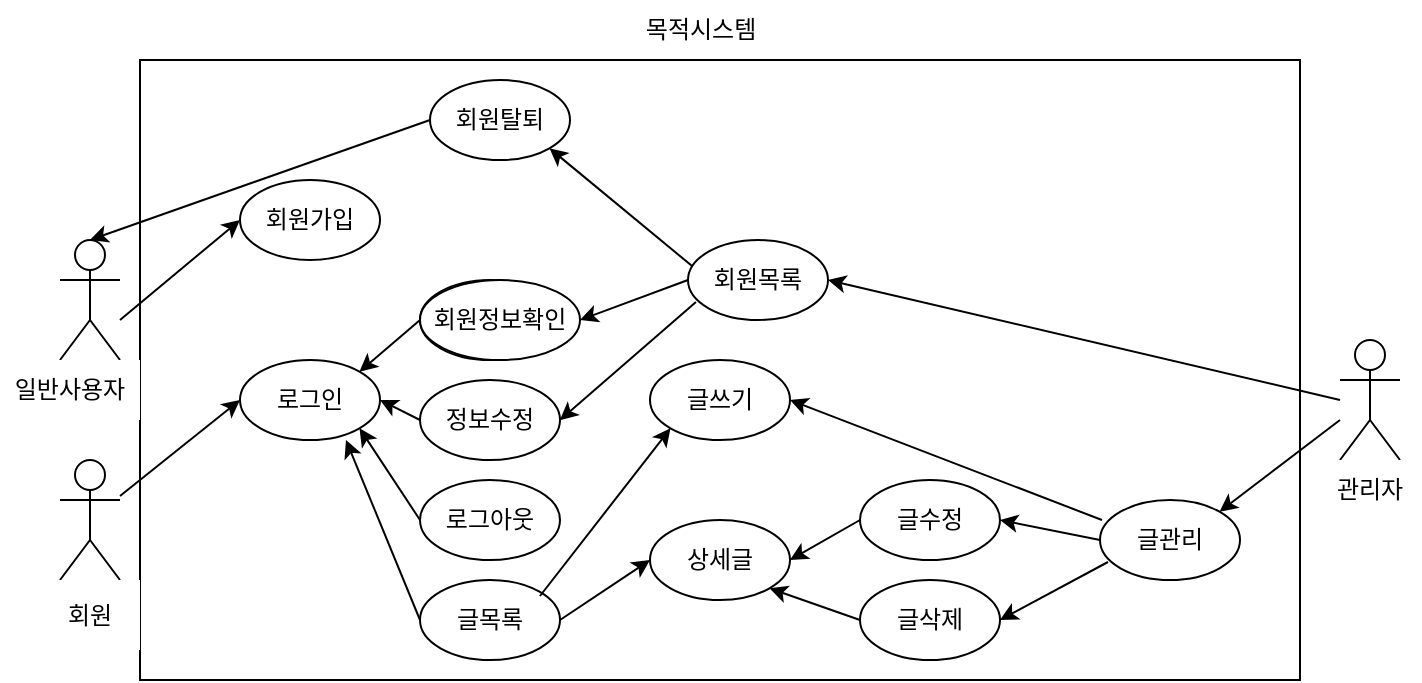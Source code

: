 <mxfile version="20.4.0" type="github">
  <diagram id="0z3ObpfhV8mngo4wG9x5" name="페이지-1">
    <mxGraphModel dx="1422" dy="762" grid="0" gridSize="10" guides="1" tooltips="1" connect="1" arrows="1" fold="1" page="1" pageScale="1" pageWidth="827" pageHeight="1169" math="0" shadow="0">
      <root>
        <mxCell id="0" />
        <mxCell id="1" parent="0" />
        <mxCell id="kWTv9ZNkGJkBucY-h7QW-1" value="Actor" style="shape=umlActor;verticalLabelPosition=bottom;verticalAlign=top;html=1;outlineConnect=0;" vertex="1" parent="1">
          <mxGeometry x="30" y="190" width="30" height="60" as="geometry" />
        </mxCell>
        <mxCell id="kWTv9ZNkGJkBucY-h7QW-2" value="Actor" style="shape=umlActor;verticalLabelPosition=bottom;verticalAlign=top;html=1;outlineConnect=0;" vertex="1" parent="1">
          <mxGeometry x="30" y="300" width="30" height="60" as="geometry" />
        </mxCell>
        <mxCell id="kWTv9ZNkGJkBucY-h7QW-3" value="Actor" style="shape=umlActor;verticalLabelPosition=bottom;verticalAlign=top;html=1;outlineConnect=0;" vertex="1" parent="1">
          <mxGeometry x="670" y="240" width="30" height="60" as="geometry" />
        </mxCell>
        <mxCell id="kWTv9ZNkGJkBucY-h7QW-4" value="" style="rounded=0;whiteSpace=wrap;html=1;" vertex="1" parent="1">
          <mxGeometry x="70" y="100" width="580" height="310" as="geometry" />
        </mxCell>
        <mxCell id="kWTv9ZNkGJkBucY-h7QW-7" value="회원가입" style="ellipse;whiteSpace=wrap;html=1;" vertex="1" parent="1">
          <mxGeometry x="120" y="160" width="70" height="40" as="geometry" />
        </mxCell>
        <mxCell id="kWTv9ZNkGJkBucY-h7QW-8" value="로그인" style="ellipse;whiteSpace=wrap;html=1;" vertex="1" parent="1">
          <mxGeometry x="120" y="250" width="70" height="40" as="geometry" />
        </mxCell>
        <mxCell id="kWTv9ZNkGJkBucY-h7QW-9" value="회원탈퇴" style="ellipse;whiteSpace=wrap;html=1;" vertex="1" parent="1">
          <mxGeometry x="215" y="110" width="70" height="40" as="geometry" />
        </mxCell>
        <mxCell id="kWTv9ZNkGJkBucY-h7QW-10" value="" style="ellipse;whiteSpace=wrap;html=1;" vertex="1" parent="1">
          <mxGeometry x="210" y="210" width="70" height="40" as="geometry" />
        </mxCell>
        <mxCell id="kWTv9ZNkGJkBucY-h7QW-11" value="정보수정" style="ellipse;whiteSpace=wrap;html=1;" vertex="1" parent="1">
          <mxGeometry x="210" y="260" width="70" height="40" as="geometry" />
        </mxCell>
        <mxCell id="kWTv9ZNkGJkBucY-h7QW-12" value="회원정보확인" style="ellipse;whiteSpace=wrap;html=1;" vertex="1" parent="1">
          <mxGeometry x="210" y="210" width="80" height="40" as="geometry" />
        </mxCell>
        <mxCell id="kWTv9ZNkGJkBucY-h7QW-13" value="로그아웃" style="ellipse;whiteSpace=wrap;html=1;" vertex="1" parent="1">
          <mxGeometry x="210" y="310" width="70" height="40" as="geometry" />
        </mxCell>
        <mxCell id="kWTv9ZNkGJkBucY-h7QW-14" value="글목록" style="ellipse;whiteSpace=wrap;html=1;" vertex="1" parent="1">
          <mxGeometry x="210" y="360" width="70" height="40" as="geometry" />
        </mxCell>
        <mxCell id="kWTv9ZNkGJkBucY-h7QW-15" value="글쓰기" style="ellipse;whiteSpace=wrap;html=1;" vertex="1" parent="1">
          <mxGeometry x="325" y="250" width="70" height="40" as="geometry" />
        </mxCell>
        <mxCell id="kWTv9ZNkGJkBucY-h7QW-16" value="상세글" style="ellipse;whiteSpace=wrap;html=1;" vertex="1" parent="1">
          <mxGeometry x="325" y="330" width="70" height="40" as="geometry" />
        </mxCell>
        <mxCell id="kWTv9ZNkGJkBucY-h7QW-17" value="글수정" style="ellipse;whiteSpace=wrap;html=1;" vertex="1" parent="1">
          <mxGeometry x="430" y="310" width="70" height="40" as="geometry" />
        </mxCell>
        <mxCell id="kWTv9ZNkGJkBucY-h7QW-18" value="글삭제" style="ellipse;whiteSpace=wrap;html=1;" vertex="1" parent="1">
          <mxGeometry x="430" y="360" width="70" height="40" as="geometry" />
        </mxCell>
        <mxCell id="kWTv9ZNkGJkBucY-h7QW-19" value="글관리" style="ellipse;whiteSpace=wrap;html=1;" vertex="1" parent="1">
          <mxGeometry x="550" y="320" width="70" height="40" as="geometry" />
        </mxCell>
        <mxCell id="kWTv9ZNkGJkBucY-h7QW-20" value="회원목록" style="ellipse;whiteSpace=wrap;html=1;" vertex="1" parent="1">
          <mxGeometry x="344" y="190" width="70" height="40" as="geometry" />
        </mxCell>
        <mxCell id="kWTv9ZNkGJkBucY-h7QW-22" value="목적시스템" style="text;html=1;resizable=0;autosize=1;align=center;verticalAlign=middle;points=[];fillColor=none;strokeColor=none;rounded=0;" vertex="1" parent="1">
          <mxGeometry x="310" y="70" width="80" height="30" as="geometry" />
        </mxCell>
        <mxCell id="kWTv9ZNkGJkBucY-h7QW-25" value="" style="endArrow=classic;html=1;rounded=0;" edge="1" parent="1">
          <mxGeometry width="50" height="50" relative="1" as="geometry">
            <mxPoint x="60" y="230" as="sourcePoint" />
            <mxPoint x="120" y="180" as="targetPoint" />
          </mxGeometry>
        </mxCell>
        <mxCell id="kWTv9ZNkGJkBucY-h7QW-29" value="" style="endArrow=classic;html=1;rounded=0;" edge="1" parent="1" source="kWTv9ZNkGJkBucY-h7QW-2">
          <mxGeometry width="50" height="50" relative="1" as="geometry">
            <mxPoint x="70" y="320" as="sourcePoint" />
            <mxPoint x="120" y="270" as="targetPoint" />
          </mxGeometry>
        </mxCell>
        <mxCell id="kWTv9ZNkGJkBucY-h7QW-30" value="" style="endArrow=classic;html=1;rounded=0;entryX=0.5;entryY=0;entryDx=0;entryDy=0;entryPerimeter=0;" edge="1" parent="1" target="kWTv9ZNkGJkBucY-h7QW-1">
          <mxGeometry width="50" height="50" relative="1" as="geometry">
            <mxPoint x="215" y="130" as="sourcePoint" />
            <mxPoint x="60" y="190" as="targetPoint" />
          </mxGeometry>
        </mxCell>
        <mxCell id="kWTv9ZNkGJkBucY-h7QW-31" value="" style="endArrow=classic;html=1;rounded=0;entryX=1;entryY=0;entryDx=0;entryDy=0;" edge="1" parent="1" target="kWTv9ZNkGJkBucY-h7QW-8">
          <mxGeometry width="50" height="50" relative="1" as="geometry">
            <mxPoint x="210" y="230" as="sourcePoint" />
            <mxPoint x="260" y="180" as="targetPoint" />
          </mxGeometry>
        </mxCell>
        <mxCell id="kWTv9ZNkGJkBucY-h7QW-32" value="" style="endArrow=classic;html=1;rounded=0;entryX=1;entryY=0.5;entryDx=0;entryDy=0;" edge="1" parent="1" target="kWTv9ZNkGJkBucY-h7QW-8">
          <mxGeometry width="50" height="50" relative="1" as="geometry">
            <mxPoint x="210" y="280" as="sourcePoint" />
            <mxPoint x="260" y="230" as="targetPoint" />
          </mxGeometry>
        </mxCell>
        <mxCell id="kWTv9ZNkGJkBucY-h7QW-33" value="" style="endArrow=classic;html=1;rounded=0;entryX=1;entryY=1;entryDx=0;entryDy=0;" edge="1" parent="1" target="kWTv9ZNkGJkBucY-h7QW-8">
          <mxGeometry width="50" height="50" relative="1" as="geometry">
            <mxPoint x="210" y="330" as="sourcePoint" />
            <mxPoint x="260" y="280" as="targetPoint" />
          </mxGeometry>
        </mxCell>
        <mxCell id="kWTv9ZNkGJkBucY-h7QW-34" value="" style="endArrow=classic;html=1;rounded=0;entryX=0.757;entryY=1;entryDx=0;entryDy=0;entryPerimeter=0;" edge="1" parent="1" target="kWTv9ZNkGJkBucY-h7QW-8">
          <mxGeometry width="50" height="50" relative="1" as="geometry">
            <mxPoint x="210" y="380" as="sourcePoint" />
            <mxPoint x="180" y="290" as="targetPoint" />
          </mxGeometry>
        </mxCell>
        <mxCell id="kWTv9ZNkGJkBucY-h7QW-35" value="" style="endArrow=classic;html=1;rounded=0;entryX=1;entryY=0.5;entryDx=0;entryDy=0;exitX=0;exitY=0.5;exitDx=0;exitDy=0;exitPerimeter=0;" edge="1" parent="1" source="kWTv9ZNkGJkBucY-h7QW-20" target="kWTv9ZNkGJkBucY-h7QW-12">
          <mxGeometry width="50" height="50" relative="1" as="geometry">
            <mxPoint x="344" y="230" as="sourcePoint" />
            <mxPoint x="394" y="180" as="targetPoint" />
          </mxGeometry>
        </mxCell>
        <mxCell id="kWTv9ZNkGJkBucY-h7QW-36" value="" style="endArrow=classic;html=1;rounded=0;entryX=1;entryY=1;entryDx=0;entryDy=0;exitX=0.029;exitY=0.325;exitDx=0;exitDy=0;exitPerimeter=0;" edge="1" parent="1" source="kWTv9ZNkGJkBucY-h7QW-20" target="kWTv9ZNkGJkBucY-h7QW-9">
          <mxGeometry width="50" height="50" relative="1" as="geometry">
            <mxPoint x="340" y="230" as="sourcePoint" />
            <mxPoint x="390" y="190" as="targetPoint" />
          </mxGeometry>
        </mxCell>
        <mxCell id="kWTv9ZNkGJkBucY-h7QW-37" value="" style="endArrow=classic;html=1;rounded=0;entryX=0.362;entryY=0.581;entryDx=0;entryDy=0;entryPerimeter=0;exitX=0.057;exitY=0.775;exitDx=0;exitDy=0;exitPerimeter=0;" edge="1" parent="1" source="kWTv9ZNkGJkBucY-h7QW-20" target="kWTv9ZNkGJkBucY-h7QW-4">
          <mxGeometry width="50" height="50" relative="1" as="geometry">
            <mxPoint x="344" y="250" as="sourcePoint" />
            <mxPoint x="394" y="200" as="targetPoint" />
          </mxGeometry>
        </mxCell>
        <mxCell id="kWTv9ZNkGJkBucY-h7QW-38" value="" style="endArrow=classic;html=1;rounded=0;entryX=0;entryY=1;entryDx=0;entryDy=0;" edge="1" parent="1" target="kWTv9ZNkGJkBucY-h7QW-15">
          <mxGeometry width="50" height="50" relative="1" as="geometry">
            <mxPoint x="270" y="368" as="sourcePoint" />
            <mxPoint x="320" y="320" as="targetPoint" />
          </mxGeometry>
        </mxCell>
        <mxCell id="kWTv9ZNkGJkBucY-h7QW-39" value="" style="endArrow=classic;html=1;rounded=0;entryX=0;entryY=0.5;entryDx=0;entryDy=0;" edge="1" parent="1" target="kWTv9ZNkGJkBucY-h7QW-16">
          <mxGeometry width="50" height="50" relative="1" as="geometry">
            <mxPoint x="280" y="380" as="sourcePoint" />
            <mxPoint x="330" y="330" as="targetPoint" />
          </mxGeometry>
        </mxCell>
        <mxCell id="kWTv9ZNkGJkBucY-h7QW-40" value="" style="endArrow=classic;html=1;rounded=0;entryX=1;entryY=0.5;entryDx=0;entryDy=0;" edge="1" parent="1" target="kWTv9ZNkGJkBucY-h7QW-16">
          <mxGeometry width="50" height="50" relative="1" as="geometry">
            <mxPoint x="430" y="330" as="sourcePoint" />
            <mxPoint x="380" y="380" as="targetPoint" />
          </mxGeometry>
        </mxCell>
        <mxCell id="kWTv9ZNkGJkBucY-h7QW-41" value="" style="endArrow=classic;html=1;rounded=0;exitX=0;exitY=0.5;exitDx=0;exitDy=0;entryX=1;entryY=1;entryDx=0;entryDy=0;" edge="1" parent="1" source="kWTv9ZNkGJkBucY-h7QW-18" target="kWTv9ZNkGJkBucY-h7QW-16">
          <mxGeometry width="50" height="50" relative="1" as="geometry">
            <mxPoint x="390" y="410" as="sourcePoint" />
            <mxPoint x="380" y="387" as="targetPoint" />
          </mxGeometry>
        </mxCell>
        <mxCell id="kWTv9ZNkGJkBucY-h7QW-42" value="" style="endArrow=classic;html=1;rounded=0;entryX=1;entryY=0.5;entryDx=0;entryDy=0;exitX=0.057;exitY=0.775;exitDx=0;exitDy=0;exitPerimeter=0;" edge="1" parent="1" source="kWTv9ZNkGJkBucY-h7QW-19" target="kWTv9ZNkGJkBucY-h7QW-18">
          <mxGeometry width="50" height="50" relative="1" as="geometry">
            <mxPoint x="550" y="350" as="sourcePoint" />
            <mxPoint x="600" y="300" as="targetPoint" />
          </mxGeometry>
        </mxCell>
        <mxCell id="kWTv9ZNkGJkBucY-h7QW-43" value="" style="endArrow=classic;html=1;rounded=0;exitX=0;exitY=0.5;exitDx=0;exitDy=0;entryX=1;entryY=0.5;entryDx=0;entryDy=0;" edge="1" parent="1" source="kWTv9ZNkGJkBucY-h7QW-19" target="kWTv9ZNkGJkBucY-h7QW-17">
          <mxGeometry width="50" height="50" relative="1" as="geometry">
            <mxPoint x="390" y="410" as="sourcePoint" />
            <mxPoint x="440" y="360" as="targetPoint" />
          </mxGeometry>
        </mxCell>
        <mxCell id="kWTv9ZNkGJkBucY-h7QW-44" value="" style="endArrow=classic;html=1;rounded=0;exitX=0.014;exitY=0.25;exitDx=0;exitDy=0;exitPerimeter=0;entryX=1;entryY=0.5;entryDx=0;entryDy=0;" edge="1" parent="1" source="kWTv9ZNkGJkBucY-h7QW-19" target="kWTv9ZNkGJkBucY-h7QW-15">
          <mxGeometry width="50" height="50" relative="1" as="geometry">
            <mxPoint x="390" y="410" as="sourcePoint" />
            <mxPoint x="440" y="360" as="targetPoint" />
          </mxGeometry>
        </mxCell>
        <mxCell id="kWTv9ZNkGJkBucY-h7QW-45" value="" style="endArrow=classic;html=1;rounded=0;entryX=1;entryY=0;entryDx=0;entryDy=0;" edge="1" parent="1" target="kWTv9ZNkGJkBucY-h7QW-19">
          <mxGeometry width="50" height="50" relative="1" as="geometry">
            <mxPoint x="670" y="280" as="sourcePoint" />
            <mxPoint x="690" y="210" as="targetPoint" />
          </mxGeometry>
        </mxCell>
        <mxCell id="kWTv9ZNkGJkBucY-h7QW-46" value="" style="endArrow=classic;html=1;rounded=0;entryX=1;entryY=0.5;entryDx=0;entryDy=0;" edge="1" parent="1" target="kWTv9ZNkGJkBucY-h7QW-20">
          <mxGeometry width="50" height="50" relative="1" as="geometry">
            <mxPoint x="670" y="270" as="sourcePoint" />
            <mxPoint x="440" y="360" as="targetPoint" />
          </mxGeometry>
        </mxCell>
        <mxCell id="kWTv9ZNkGJkBucY-h7QW-47" value="일반사용자" style="rounded=0;whiteSpace=wrap;html=1;strokeColor=none;fillColor=default;" vertex="1" parent="1">
          <mxGeometry y="250" width="70" height="30" as="geometry" />
        </mxCell>
        <mxCell id="kWTv9ZNkGJkBucY-h7QW-48" value="회원" style="rounded=0;whiteSpace=wrap;html=1;strokeColor=none;fillColor=default;" vertex="1" parent="1">
          <mxGeometry x="20" y="360" width="50" height="35" as="geometry" />
        </mxCell>
        <mxCell id="kWTv9ZNkGJkBucY-h7QW-49" value="관리자" style="rounded=0;whiteSpace=wrap;html=1;strokeColor=none;fillColor=default;" vertex="1" parent="1">
          <mxGeometry x="660" y="300" width="50" height="30" as="geometry" />
        </mxCell>
      </root>
    </mxGraphModel>
  </diagram>
</mxfile>
